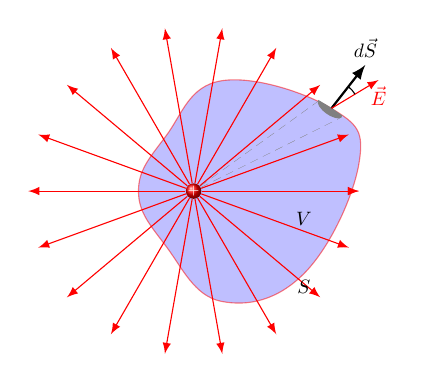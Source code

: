 \begin{tikzpicture}[surface/.pic = {
				\fill[blue!50, draw=red, opacity=0.5]  plot[smooth
						cycle, tension=.7]
				coordinates {
						(-1,0)
						(-0.5,1)
						(0.5,2)
						(2.5,1.5)
						(3,0.5)
						(2,-1.5)
						(0.5,-2)
						(-0.5,-1)
					};
			},
		>=latex,
		scale=0.7,
		transform shape
	]
	\pic[] at (0,0)  {surface};

	\node [circle, ball color=red, inner sep=0pt, text=white,
		font=\scriptsize] (qp) at (0,0) {$+$};

	\foreach \i in {0,20,...,360} {
			\draw[->, red] (qp) -- (\i:3);
		}
	\draw[gray, ultra thin, densely dashed] (qp) -- (35.8:2.8)
	coordinate
	(A);
	\draw[gray, ultra thin, densely dashed] (qp) -- (26.5:3)
	coordinate (B);

	\coordinate (S) at (2.5,1.5);

	\draw[->, thick] (S) -- ++(52:1) node[above] {$d\vec{S}$};
	\fill[rotate around={-35:(S)}, gray, draw] (A) arc[start
			angle = -180,
			delta
			angle=190, x radius= 0.25cm, y radius=0.1cm] -- (S) -- (A) --
	cycle;

	%             \draw[->, red] (qp) -- (31:4);
	\draw[->, red] (S) -- ++(31:1) node[below] {$\vec{E}$};

	\draw (S)  ++(52:0.5) arc[radius = 0.5cm, start angle=52, end
			angle=31];

	\node[below] at (2,-1.5) {$S$};
	\node[] at (2, -0.5) {$V$};
\end{tikzpicture}
